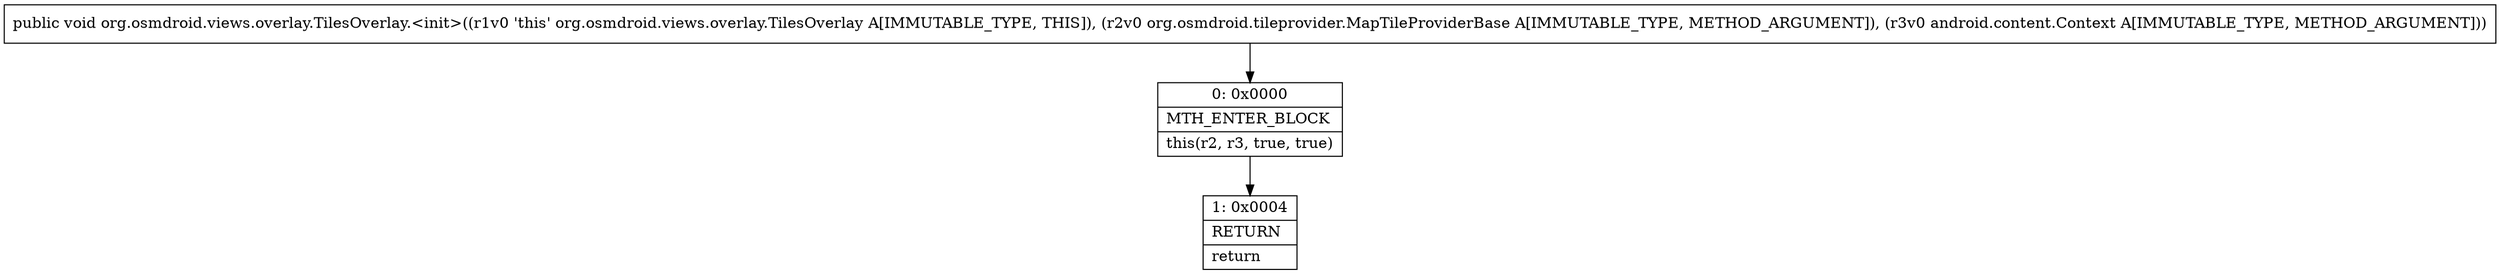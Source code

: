 digraph "CFG fororg.osmdroid.views.overlay.TilesOverlay.\<init\>(Lorg\/osmdroid\/tileprovider\/MapTileProviderBase;Landroid\/content\/Context;)V" {
Node_0 [shape=record,label="{0\:\ 0x0000|MTH_ENTER_BLOCK\l|this(r2, r3, true, true)\l}"];
Node_1 [shape=record,label="{1\:\ 0x0004|RETURN\l|return\l}"];
MethodNode[shape=record,label="{public void org.osmdroid.views.overlay.TilesOverlay.\<init\>((r1v0 'this' org.osmdroid.views.overlay.TilesOverlay A[IMMUTABLE_TYPE, THIS]), (r2v0 org.osmdroid.tileprovider.MapTileProviderBase A[IMMUTABLE_TYPE, METHOD_ARGUMENT]), (r3v0 android.content.Context A[IMMUTABLE_TYPE, METHOD_ARGUMENT])) }"];
MethodNode -> Node_0;
Node_0 -> Node_1;
}


